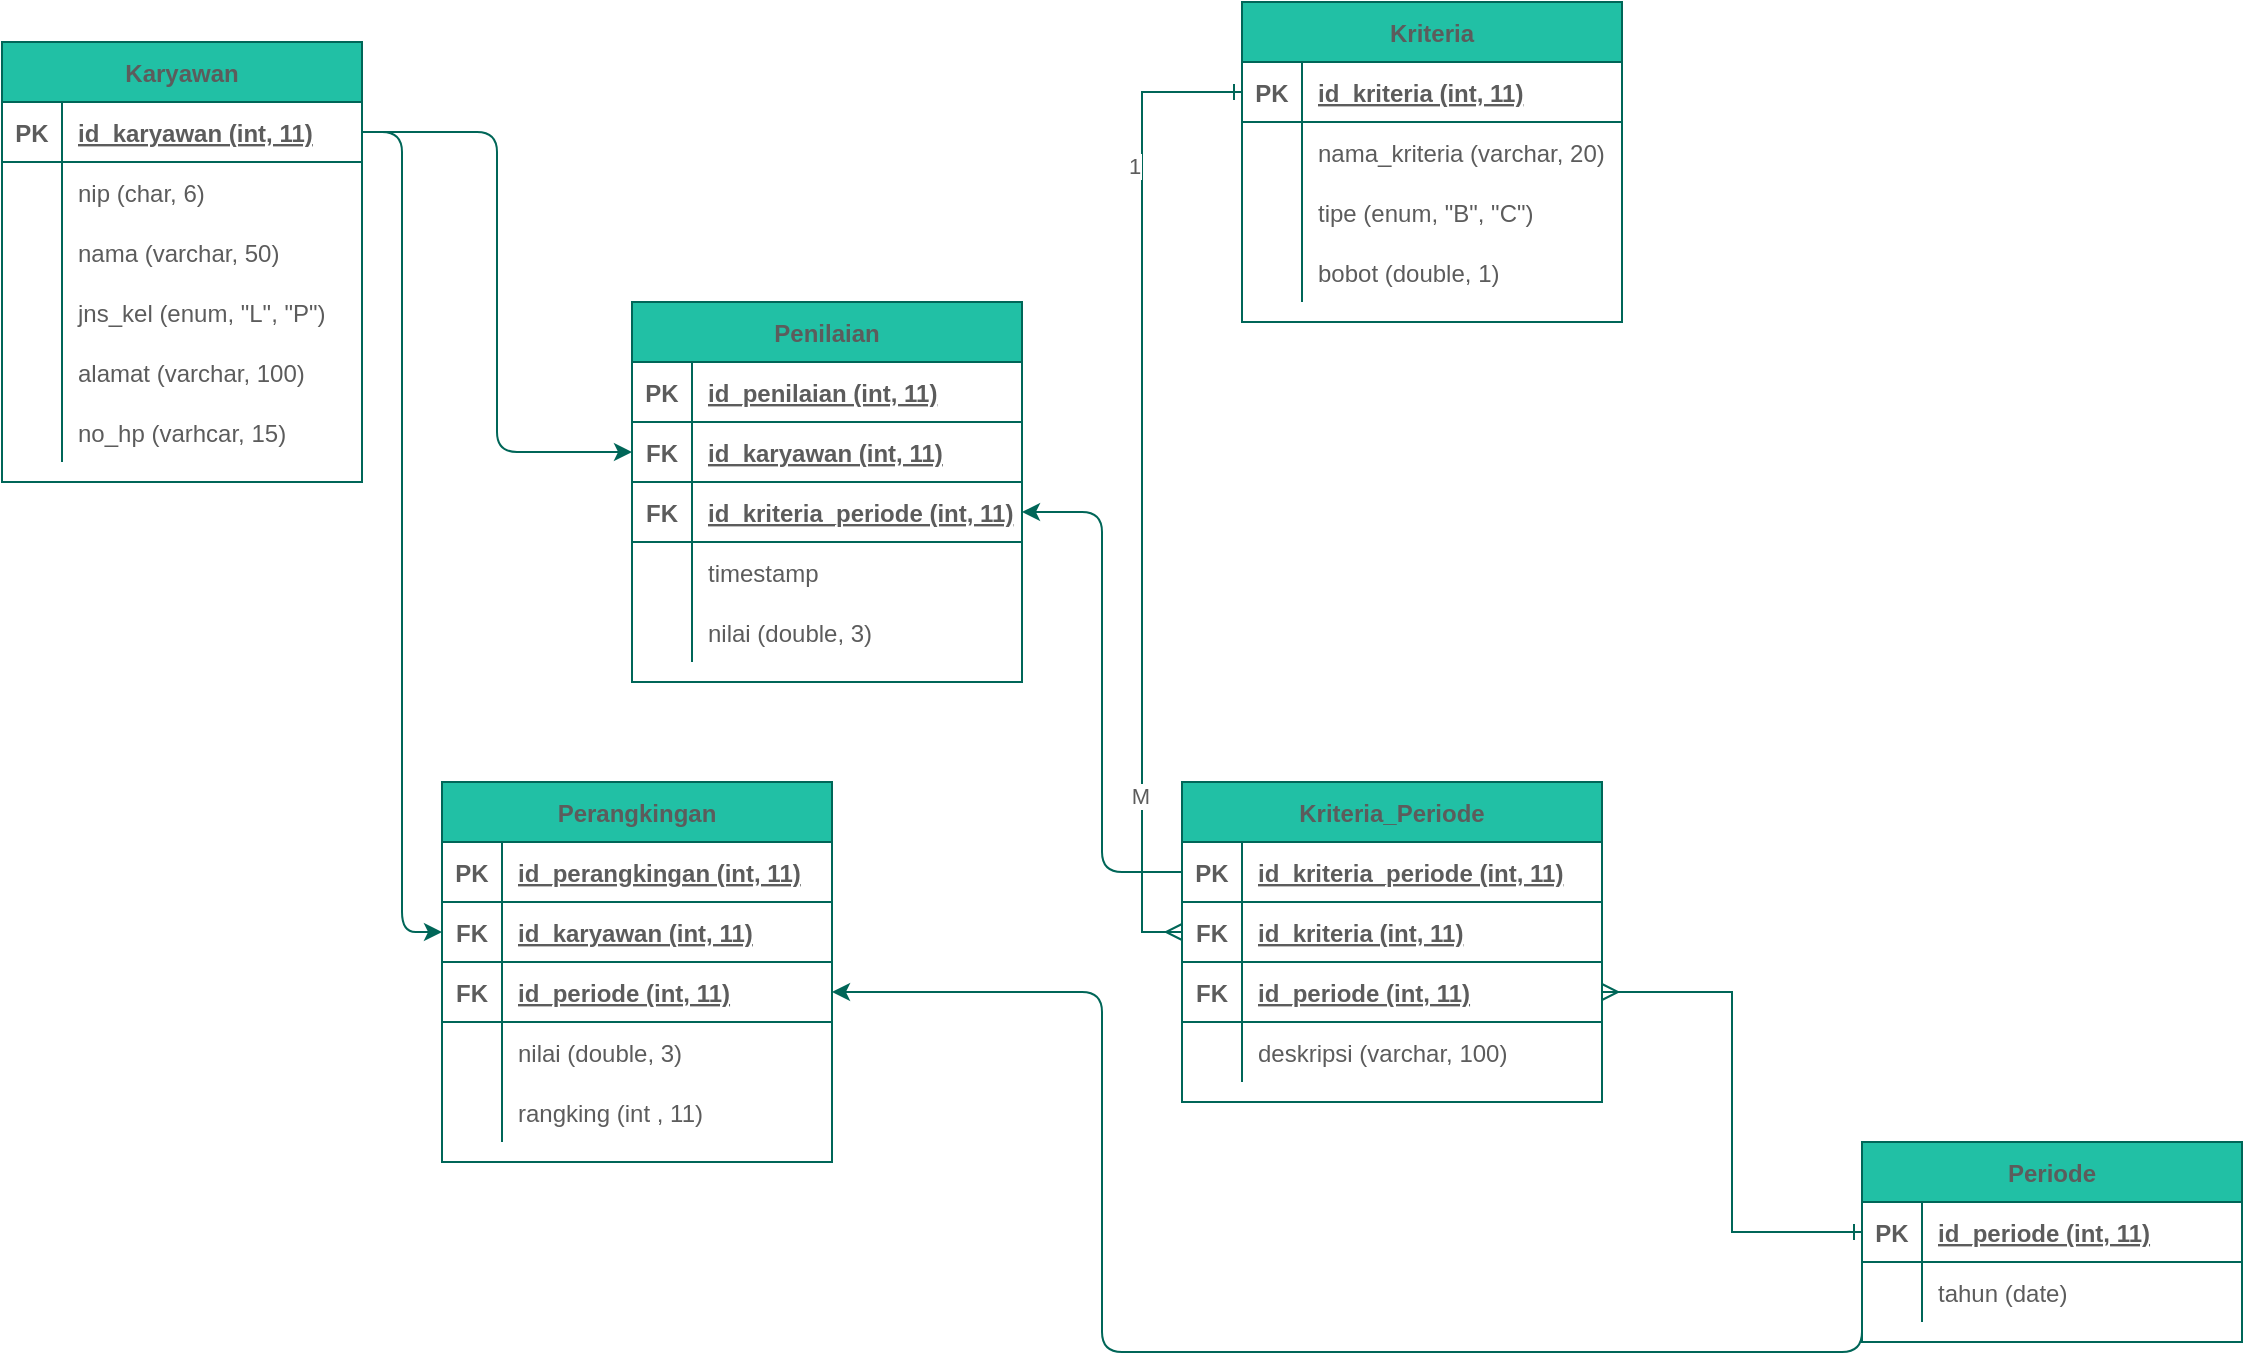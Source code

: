 <mxfile version="13.9.9" type="device"><diagram id="S_RAAdc6gQcw2whEfUl5" name="Page-1"><mxGraphModel dx="2055" dy="687" grid="1" gridSize="10" guides="1" tooltips="1" connect="1" arrows="1" fold="1" page="1" pageScale="1" pageWidth="850" pageHeight="1100" math="0" shadow="0"><root><mxCell id="0"/><mxCell id="1" parent="0"/><mxCell id="7CoDzIRsvHPiJhdhp0UB-1" value="Karyawan" style="shape=table;startSize=30;container=1;collapsible=1;childLayout=tableLayout;fixedRows=1;rowLines=0;fontStyle=1;align=center;resizeLast=1;fillColor=#21C0A5;strokeColor=#006658;fontColor=#5C5C5C;" vertex="1" parent="1"><mxGeometry x="-70" y="130" width="180" height="220" as="geometry"/></mxCell><mxCell id="7CoDzIRsvHPiJhdhp0UB-2" value="" style="shape=partialRectangle;collapsible=0;dropTarget=0;pointerEvents=0;fillColor=none;top=0;left=0;bottom=1;right=0;points=[[0,0.5],[1,0.5]];portConstraint=eastwest;strokeColor=#006658;fontColor=#5C5C5C;" vertex="1" parent="7CoDzIRsvHPiJhdhp0UB-1"><mxGeometry y="30" width="180" height="30" as="geometry"/></mxCell><mxCell id="7CoDzIRsvHPiJhdhp0UB-3" value="PK" style="shape=partialRectangle;connectable=0;fillColor=none;top=0;left=0;bottom=0;right=0;fontStyle=1;overflow=hidden;strokeColor=#006658;fontColor=#5C5C5C;" vertex="1" parent="7CoDzIRsvHPiJhdhp0UB-2"><mxGeometry width="30" height="30" as="geometry"/></mxCell><mxCell id="7CoDzIRsvHPiJhdhp0UB-4" value="id_karyawan (int, 11)" style="shape=partialRectangle;connectable=0;fillColor=none;top=0;left=0;bottom=0;right=0;align=left;spacingLeft=6;fontStyle=5;overflow=hidden;strokeColor=#006658;fontColor=#5C5C5C;" vertex="1" parent="7CoDzIRsvHPiJhdhp0UB-2"><mxGeometry x="30" width="150" height="30" as="geometry"/></mxCell><mxCell id="7CoDzIRsvHPiJhdhp0UB-5" value="" style="shape=partialRectangle;collapsible=0;dropTarget=0;pointerEvents=0;fillColor=none;top=0;left=0;bottom=0;right=0;points=[[0,0.5],[1,0.5]];portConstraint=eastwest;strokeColor=#006658;fontColor=#5C5C5C;" vertex="1" parent="7CoDzIRsvHPiJhdhp0UB-1"><mxGeometry y="60" width="180" height="30" as="geometry"/></mxCell><mxCell id="7CoDzIRsvHPiJhdhp0UB-6" value="" style="shape=partialRectangle;connectable=0;fillColor=none;top=0;left=0;bottom=0;right=0;editable=1;overflow=hidden;strokeColor=#006658;fontColor=#5C5C5C;" vertex="1" parent="7CoDzIRsvHPiJhdhp0UB-5"><mxGeometry width="30" height="30" as="geometry"/></mxCell><mxCell id="7CoDzIRsvHPiJhdhp0UB-7" value="nip (char, 6)" style="shape=partialRectangle;connectable=0;fillColor=none;top=0;left=0;bottom=0;right=0;align=left;spacingLeft=6;overflow=hidden;strokeColor=#006658;fontColor=#5C5C5C;" vertex="1" parent="7CoDzIRsvHPiJhdhp0UB-5"><mxGeometry x="30" width="150" height="30" as="geometry"/></mxCell><mxCell id="7CoDzIRsvHPiJhdhp0UB-8" value="" style="shape=partialRectangle;collapsible=0;dropTarget=0;pointerEvents=0;fillColor=none;top=0;left=0;bottom=0;right=0;points=[[0,0.5],[1,0.5]];portConstraint=eastwest;strokeColor=#006658;fontColor=#5C5C5C;" vertex="1" parent="7CoDzIRsvHPiJhdhp0UB-1"><mxGeometry y="90" width="180" height="30" as="geometry"/></mxCell><mxCell id="7CoDzIRsvHPiJhdhp0UB-9" value="" style="shape=partialRectangle;connectable=0;fillColor=none;top=0;left=0;bottom=0;right=0;editable=1;overflow=hidden;strokeColor=#006658;fontColor=#5C5C5C;" vertex="1" parent="7CoDzIRsvHPiJhdhp0UB-8"><mxGeometry width="30" height="30" as="geometry"/></mxCell><mxCell id="7CoDzIRsvHPiJhdhp0UB-10" value="nama (varchar, 50)" style="shape=partialRectangle;connectable=0;fillColor=none;top=0;left=0;bottom=0;right=0;align=left;spacingLeft=6;overflow=hidden;strokeColor=#006658;fontColor=#5C5C5C;" vertex="1" parent="7CoDzIRsvHPiJhdhp0UB-8"><mxGeometry x="30" width="150" height="30" as="geometry"/></mxCell><mxCell id="7CoDzIRsvHPiJhdhp0UB-11" value="" style="shape=partialRectangle;collapsible=0;dropTarget=0;pointerEvents=0;fillColor=none;top=0;left=0;bottom=0;right=0;points=[[0,0.5],[1,0.5]];portConstraint=eastwest;strokeColor=#006658;fontColor=#5C5C5C;" vertex="1" parent="7CoDzIRsvHPiJhdhp0UB-1"><mxGeometry y="120" width="180" height="30" as="geometry"/></mxCell><mxCell id="7CoDzIRsvHPiJhdhp0UB-12" value="" style="shape=partialRectangle;connectable=0;fillColor=none;top=0;left=0;bottom=0;right=0;editable=1;overflow=hidden;strokeColor=#006658;fontColor=#5C5C5C;" vertex="1" parent="7CoDzIRsvHPiJhdhp0UB-11"><mxGeometry width="30" height="30" as="geometry"/></mxCell><mxCell id="7CoDzIRsvHPiJhdhp0UB-13" value="jns_kel (enum, &quot;L&quot;, &quot;P&quot;)" style="shape=partialRectangle;connectable=0;fillColor=none;top=0;left=0;bottom=0;right=0;align=left;spacingLeft=6;overflow=hidden;strokeColor=#006658;fontColor=#5C5C5C;" vertex="1" parent="7CoDzIRsvHPiJhdhp0UB-11"><mxGeometry x="30" width="150" height="30" as="geometry"/></mxCell><mxCell id="7CoDzIRsvHPiJhdhp0UB-20" value="" style="shape=partialRectangle;collapsible=0;dropTarget=0;pointerEvents=0;fillColor=none;top=0;left=0;bottom=0;right=0;points=[[0,0.5],[1,0.5]];portConstraint=eastwest;strokeColor=#006658;fontColor=#5C5C5C;" vertex="1" parent="7CoDzIRsvHPiJhdhp0UB-1"><mxGeometry y="150" width="180" height="30" as="geometry"/></mxCell><mxCell id="7CoDzIRsvHPiJhdhp0UB-21" value="" style="shape=partialRectangle;connectable=0;fillColor=none;top=0;left=0;bottom=0;right=0;editable=1;overflow=hidden;strokeColor=#006658;fontColor=#5C5C5C;" vertex="1" parent="7CoDzIRsvHPiJhdhp0UB-20"><mxGeometry width="30" height="30" as="geometry"/></mxCell><mxCell id="7CoDzIRsvHPiJhdhp0UB-22" value="alamat (varchar, 100)" style="shape=partialRectangle;connectable=0;fillColor=none;top=0;left=0;bottom=0;right=0;align=left;spacingLeft=6;overflow=hidden;strokeColor=#006658;fontColor=#5C5C5C;" vertex="1" parent="7CoDzIRsvHPiJhdhp0UB-20"><mxGeometry x="30" width="150" height="30" as="geometry"/></mxCell><mxCell id="7CoDzIRsvHPiJhdhp0UB-14" value="" style="shape=partialRectangle;collapsible=0;dropTarget=0;pointerEvents=0;fillColor=none;top=0;left=0;bottom=0;right=0;points=[[0,0.5],[1,0.5]];portConstraint=eastwest;strokeColor=#006658;fontColor=#5C5C5C;" vertex="1" parent="7CoDzIRsvHPiJhdhp0UB-1"><mxGeometry y="180" width="180" height="30" as="geometry"/></mxCell><mxCell id="7CoDzIRsvHPiJhdhp0UB-15" value="" style="shape=partialRectangle;connectable=0;fillColor=none;top=0;left=0;bottom=0;right=0;editable=1;overflow=hidden;strokeColor=#006658;fontColor=#5C5C5C;" vertex="1" parent="7CoDzIRsvHPiJhdhp0UB-14"><mxGeometry width="30" height="30" as="geometry"/></mxCell><mxCell id="7CoDzIRsvHPiJhdhp0UB-16" value="no_hp (varhcar, 15)" style="shape=partialRectangle;connectable=0;fillColor=none;top=0;left=0;bottom=0;right=0;align=left;spacingLeft=6;overflow=hidden;strokeColor=#006658;fontColor=#5C5C5C;" vertex="1" parent="7CoDzIRsvHPiJhdhp0UB-14"><mxGeometry x="30" width="150" height="30" as="geometry"/></mxCell><mxCell id="7CoDzIRsvHPiJhdhp0UB-23" value="Kriteria" style="shape=table;startSize=30;container=1;collapsible=1;childLayout=tableLayout;fixedRows=1;rowLines=0;fontStyle=1;align=center;resizeLast=1;fillColor=#21C0A5;strokeColor=#006658;fontColor=#5C5C5C;" vertex="1" parent="1"><mxGeometry x="550" y="110" width="190" height="160" as="geometry"/></mxCell><mxCell id="7CoDzIRsvHPiJhdhp0UB-24" value="" style="shape=partialRectangle;collapsible=0;dropTarget=0;pointerEvents=0;fillColor=none;top=0;left=0;bottom=1;right=0;points=[[0,0.5],[1,0.5]];portConstraint=eastwest;strokeColor=#006658;fontColor=#5C5C5C;" vertex="1" parent="7CoDzIRsvHPiJhdhp0UB-23"><mxGeometry y="30" width="190" height="30" as="geometry"/></mxCell><mxCell id="7CoDzIRsvHPiJhdhp0UB-25" value="PK" style="shape=partialRectangle;connectable=0;fillColor=none;top=0;left=0;bottom=0;right=0;fontStyle=1;overflow=hidden;strokeColor=#006658;fontColor=#5C5C5C;" vertex="1" parent="7CoDzIRsvHPiJhdhp0UB-24"><mxGeometry width="30" height="30" as="geometry"/></mxCell><mxCell id="7CoDzIRsvHPiJhdhp0UB-26" value="id_kriteria (int, 11)" style="shape=partialRectangle;connectable=0;fillColor=none;top=0;left=0;bottom=0;right=0;align=left;spacingLeft=6;fontStyle=5;overflow=hidden;strokeColor=#006658;fontColor=#5C5C5C;" vertex="1" parent="7CoDzIRsvHPiJhdhp0UB-24"><mxGeometry x="30" width="160" height="30" as="geometry"/></mxCell><mxCell id="7CoDzIRsvHPiJhdhp0UB-27" value="" style="shape=partialRectangle;collapsible=0;dropTarget=0;pointerEvents=0;fillColor=none;top=0;left=0;bottom=0;right=0;points=[[0,0.5],[1,0.5]];portConstraint=eastwest;strokeColor=#006658;fontColor=#5C5C5C;" vertex="1" parent="7CoDzIRsvHPiJhdhp0UB-23"><mxGeometry y="60" width="190" height="30" as="geometry"/></mxCell><mxCell id="7CoDzIRsvHPiJhdhp0UB-28" value="" style="shape=partialRectangle;connectable=0;fillColor=none;top=0;left=0;bottom=0;right=0;editable=1;overflow=hidden;strokeColor=#006658;fontColor=#5C5C5C;" vertex="1" parent="7CoDzIRsvHPiJhdhp0UB-27"><mxGeometry width="30" height="30" as="geometry"/></mxCell><mxCell id="7CoDzIRsvHPiJhdhp0UB-29" value="nama_kriteria (varchar, 20)" style="shape=partialRectangle;connectable=0;fillColor=none;top=0;left=0;bottom=0;right=0;align=left;spacingLeft=6;overflow=hidden;strokeColor=#006658;fontColor=#5C5C5C;" vertex="1" parent="7CoDzIRsvHPiJhdhp0UB-27"><mxGeometry x="30" width="160" height="30" as="geometry"/></mxCell><mxCell id="7CoDzIRsvHPiJhdhp0UB-134" value="" style="shape=partialRectangle;collapsible=0;dropTarget=0;pointerEvents=0;fillColor=none;top=0;left=0;bottom=0;right=0;points=[[0,0.5],[1,0.5]];portConstraint=eastwest;strokeColor=#006658;fontColor=#5C5C5C;" vertex="1" parent="7CoDzIRsvHPiJhdhp0UB-23"><mxGeometry y="90" width="190" height="30" as="geometry"/></mxCell><mxCell id="7CoDzIRsvHPiJhdhp0UB-135" value="" style="shape=partialRectangle;connectable=0;fillColor=none;top=0;left=0;bottom=0;right=0;editable=1;overflow=hidden;strokeColor=#006658;fontColor=#5C5C5C;" vertex="1" parent="7CoDzIRsvHPiJhdhp0UB-134"><mxGeometry width="30" height="30" as="geometry"/></mxCell><mxCell id="7CoDzIRsvHPiJhdhp0UB-136" value="tipe (enum, &quot;B&quot;, &quot;C&quot;)" style="shape=partialRectangle;connectable=0;fillColor=none;top=0;left=0;bottom=0;right=0;align=left;spacingLeft=6;overflow=hidden;strokeColor=#006658;fontColor=#5C5C5C;" vertex="1" parent="7CoDzIRsvHPiJhdhp0UB-134"><mxGeometry x="30" width="160" height="30" as="geometry"/></mxCell><mxCell id="7CoDzIRsvHPiJhdhp0UB-30" value="" style="shape=partialRectangle;collapsible=0;dropTarget=0;pointerEvents=0;fillColor=none;top=0;left=0;bottom=0;right=0;points=[[0,0.5],[1,0.5]];portConstraint=eastwest;strokeColor=#006658;fontColor=#5C5C5C;" vertex="1" parent="7CoDzIRsvHPiJhdhp0UB-23"><mxGeometry y="120" width="190" height="30" as="geometry"/></mxCell><mxCell id="7CoDzIRsvHPiJhdhp0UB-31" value="" style="shape=partialRectangle;connectable=0;fillColor=none;top=0;left=0;bottom=0;right=0;editable=1;overflow=hidden;strokeColor=#006658;fontColor=#5C5C5C;" vertex="1" parent="7CoDzIRsvHPiJhdhp0UB-30"><mxGeometry width="30" height="30" as="geometry"/></mxCell><mxCell id="7CoDzIRsvHPiJhdhp0UB-32" value="bobot (double, 1)" style="shape=partialRectangle;connectable=0;fillColor=none;top=0;left=0;bottom=0;right=0;align=left;spacingLeft=6;overflow=hidden;strokeColor=#006658;fontColor=#5C5C5C;" vertex="1" parent="7CoDzIRsvHPiJhdhp0UB-30"><mxGeometry x="30" width="160" height="30" as="geometry"/></mxCell><mxCell id="7CoDzIRsvHPiJhdhp0UB-36" value="Periode" style="shape=table;startSize=30;container=1;collapsible=1;childLayout=tableLayout;fixedRows=1;rowLines=0;fontStyle=1;align=center;resizeLast=1;fillColor=#21C0A5;strokeColor=#006658;fontColor=#5C5C5C;" vertex="1" parent="1"><mxGeometry x="860" y="680" width="190" height="100" as="geometry"/></mxCell><mxCell id="7CoDzIRsvHPiJhdhp0UB-37" value="" style="shape=partialRectangle;collapsible=0;dropTarget=0;pointerEvents=0;fillColor=none;top=0;left=0;bottom=1;right=0;points=[[0,0.5],[1,0.5]];portConstraint=eastwest;strokeColor=#006658;fontColor=#5C5C5C;" vertex="1" parent="7CoDzIRsvHPiJhdhp0UB-36"><mxGeometry y="30" width="190" height="30" as="geometry"/></mxCell><mxCell id="7CoDzIRsvHPiJhdhp0UB-38" value="PK" style="shape=partialRectangle;connectable=0;fillColor=none;top=0;left=0;bottom=0;right=0;fontStyle=1;overflow=hidden;strokeColor=#006658;fontColor=#5C5C5C;" vertex="1" parent="7CoDzIRsvHPiJhdhp0UB-37"><mxGeometry width="30" height="30" as="geometry"/></mxCell><mxCell id="7CoDzIRsvHPiJhdhp0UB-39" value="id_periode (int, 11)" style="shape=partialRectangle;connectable=0;fillColor=none;top=0;left=0;bottom=0;right=0;align=left;spacingLeft=6;fontStyle=5;overflow=hidden;strokeColor=#006658;fontColor=#5C5C5C;" vertex="1" parent="7CoDzIRsvHPiJhdhp0UB-37"><mxGeometry x="30" width="160" height="30" as="geometry"/></mxCell><mxCell id="7CoDzIRsvHPiJhdhp0UB-40" value="" style="shape=partialRectangle;collapsible=0;dropTarget=0;pointerEvents=0;fillColor=none;top=0;left=0;bottom=0;right=0;points=[[0,0.5],[1,0.5]];portConstraint=eastwest;strokeColor=#006658;fontColor=#5C5C5C;" vertex="1" parent="7CoDzIRsvHPiJhdhp0UB-36"><mxGeometry y="60" width="190" height="30" as="geometry"/></mxCell><mxCell id="7CoDzIRsvHPiJhdhp0UB-41" value="" style="shape=partialRectangle;connectable=0;fillColor=none;top=0;left=0;bottom=0;right=0;editable=1;overflow=hidden;strokeColor=#006658;fontColor=#5C5C5C;" vertex="1" parent="7CoDzIRsvHPiJhdhp0UB-40"><mxGeometry width="30" height="30" as="geometry"/></mxCell><mxCell id="7CoDzIRsvHPiJhdhp0UB-42" value="tahun (date)" style="shape=partialRectangle;connectable=0;fillColor=none;top=0;left=0;bottom=0;right=0;align=left;spacingLeft=6;overflow=hidden;strokeColor=#006658;fontColor=#5C5C5C;" vertex="1" parent="7CoDzIRsvHPiJhdhp0UB-40"><mxGeometry x="30" width="160" height="30" as="geometry"/></mxCell><mxCell id="7CoDzIRsvHPiJhdhp0UB-46" value="Kriteria_Periode" style="shape=table;startSize=30;container=1;collapsible=1;childLayout=tableLayout;fixedRows=1;rowLines=0;fontStyle=1;align=center;resizeLast=1;fillColor=#21C0A5;strokeColor=#006658;fontColor=#5C5C5C;" vertex="1" parent="1"><mxGeometry x="520" y="500" width="210" height="160" as="geometry"/></mxCell><mxCell id="7CoDzIRsvHPiJhdhp0UB-47" value="" style="shape=partialRectangle;collapsible=0;dropTarget=0;pointerEvents=0;fillColor=none;top=0;left=0;bottom=1;right=0;points=[[0,0.5],[1,0.5]];portConstraint=eastwest;strokeColor=#006658;fontColor=#5C5C5C;" vertex="1" parent="7CoDzIRsvHPiJhdhp0UB-46"><mxGeometry y="30" width="210" height="30" as="geometry"/></mxCell><mxCell id="7CoDzIRsvHPiJhdhp0UB-48" value="PK" style="shape=partialRectangle;connectable=0;fillColor=none;top=0;left=0;bottom=0;right=0;fontStyle=1;overflow=hidden;strokeColor=#006658;fontColor=#5C5C5C;" vertex="1" parent="7CoDzIRsvHPiJhdhp0UB-47"><mxGeometry width="30" height="30" as="geometry"/></mxCell><mxCell id="7CoDzIRsvHPiJhdhp0UB-49" value="id_kriteria_periode (int, 11)" style="shape=partialRectangle;connectable=0;fillColor=none;top=0;left=0;bottom=0;right=0;align=left;spacingLeft=6;fontStyle=5;overflow=hidden;strokeColor=#006658;fontColor=#5C5C5C;" vertex="1" parent="7CoDzIRsvHPiJhdhp0UB-47"><mxGeometry x="30" width="180" height="30" as="geometry"/></mxCell><mxCell id="7CoDzIRsvHPiJhdhp0UB-53" value="" style="shape=partialRectangle;collapsible=0;dropTarget=0;pointerEvents=0;fillColor=none;top=0;left=0;bottom=1;right=0;points=[[0,0.5],[1,0.5]];portConstraint=eastwest;strokeColor=#006658;fontColor=#5C5C5C;" vertex="1" parent="7CoDzIRsvHPiJhdhp0UB-46"><mxGeometry y="60" width="210" height="30" as="geometry"/></mxCell><mxCell id="7CoDzIRsvHPiJhdhp0UB-54" value="FK" style="shape=partialRectangle;connectable=0;fillColor=none;top=0;left=0;bottom=0;right=0;fontStyle=1;overflow=hidden;strokeColor=#006658;fontColor=#5C5C5C;" vertex="1" parent="7CoDzIRsvHPiJhdhp0UB-53"><mxGeometry width="30" height="30" as="geometry"/></mxCell><mxCell id="7CoDzIRsvHPiJhdhp0UB-55" value="id_kriteria (int, 11)" style="shape=partialRectangle;connectable=0;fillColor=none;top=0;left=0;bottom=0;right=0;align=left;spacingLeft=6;fontStyle=5;overflow=hidden;strokeColor=#006658;fontColor=#5C5C5C;" vertex="1" parent="7CoDzIRsvHPiJhdhp0UB-53"><mxGeometry x="30" width="180" height="30" as="geometry"/></mxCell><mxCell id="7CoDzIRsvHPiJhdhp0UB-56" value="" style="shape=partialRectangle;collapsible=0;dropTarget=0;pointerEvents=0;fillColor=none;top=0;left=0;bottom=1;right=0;points=[[0,0.5],[1,0.5]];portConstraint=eastwest;strokeColor=#006658;fontColor=#5C5C5C;" vertex="1" parent="7CoDzIRsvHPiJhdhp0UB-46"><mxGeometry y="90" width="210" height="30" as="geometry"/></mxCell><mxCell id="7CoDzIRsvHPiJhdhp0UB-57" value="FK" style="shape=partialRectangle;connectable=0;fillColor=none;top=0;left=0;bottom=0;right=0;fontStyle=1;overflow=hidden;strokeColor=#006658;fontColor=#5C5C5C;" vertex="1" parent="7CoDzIRsvHPiJhdhp0UB-56"><mxGeometry width="30" height="30" as="geometry"/></mxCell><mxCell id="7CoDzIRsvHPiJhdhp0UB-58" value="id_periode (int, 11)" style="shape=partialRectangle;connectable=0;fillColor=none;top=0;left=0;bottom=0;right=0;align=left;spacingLeft=6;fontStyle=5;overflow=hidden;strokeColor=#006658;fontColor=#5C5C5C;" vertex="1" parent="7CoDzIRsvHPiJhdhp0UB-56"><mxGeometry x="30" width="180" height="30" as="geometry"/></mxCell><mxCell id="7CoDzIRsvHPiJhdhp0UB-50" value="" style="shape=partialRectangle;collapsible=0;dropTarget=0;pointerEvents=0;fillColor=none;top=0;left=0;bottom=0;right=0;points=[[0,0.5],[1,0.5]];portConstraint=eastwest;strokeColor=#006658;fontColor=#5C5C5C;" vertex="1" parent="7CoDzIRsvHPiJhdhp0UB-46"><mxGeometry y="120" width="210" height="30" as="geometry"/></mxCell><mxCell id="7CoDzIRsvHPiJhdhp0UB-51" value="" style="shape=partialRectangle;connectable=0;fillColor=none;top=0;left=0;bottom=0;right=0;editable=1;overflow=hidden;strokeColor=#006658;fontColor=#5C5C5C;" vertex="1" parent="7CoDzIRsvHPiJhdhp0UB-50"><mxGeometry width="30" height="30" as="geometry"/></mxCell><mxCell id="7CoDzIRsvHPiJhdhp0UB-52" value="deskripsi (varchar, 100)" style="shape=partialRectangle;connectable=0;fillColor=none;top=0;left=0;bottom=0;right=0;align=left;spacingLeft=6;overflow=hidden;strokeColor=#006658;fontColor=#5C5C5C;" vertex="1" parent="7CoDzIRsvHPiJhdhp0UB-50"><mxGeometry x="30" width="180" height="30" as="geometry"/></mxCell><mxCell id="7CoDzIRsvHPiJhdhp0UB-61" style="edgeStyle=orthogonalEdgeStyle;rounded=0;orthogonalLoop=1;jettySize=auto;html=1;exitX=0;exitY=0.5;exitDx=0;exitDy=0;endArrow=ERone;endFill=0;startArrow=ERmany;startFill=0;strokeColor=#006658;fontColor=#5C5C5C;" edge="1" parent="1" source="7CoDzIRsvHPiJhdhp0UB-53" target="7CoDzIRsvHPiJhdhp0UB-24"><mxGeometry relative="1" as="geometry"/></mxCell><mxCell id="7CoDzIRsvHPiJhdhp0UB-80" value="1" style="edgeLabel;html=1;align=center;verticalAlign=middle;resizable=0;points=[];fontColor=#5C5C5C;" vertex="1" connectable="0" parent="7CoDzIRsvHPiJhdhp0UB-61"><mxGeometry x="0.645" y="4" relative="1" as="geometry"><mxPoint as="offset"/></mxGeometry></mxCell><mxCell id="7CoDzIRsvHPiJhdhp0UB-81" value="M" style="edgeLabel;html=1;align=center;verticalAlign=middle;resizable=0;points=[];fontColor=#5C5C5C;" vertex="1" connectable="0" parent="7CoDzIRsvHPiJhdhp0UB-61"><mxGeometry x="-0.638" y="1" relative="1" as="geometry"><mxPoint as="offset"/></mxGeometry></mxCell><mxCell id="7CoDzIRsvHPiJhdhp0UB-62" style="edgeStyle=orthogonalEdgeStyle;rounded=0;orthogonalLoop=1;jettySize=auto;html=1;exitX=0;exitY=0.5;exitDx=0;exitDy=0;entryX=1;entryY=0.5;entryDx=0;entryDy=0;startArrow=ERone;startFill=0;endArrow=ERmany;endFill=0;strokeColor=#006658;fontColor=#5C5C5C;" edge="1" parent="1" source="7CoDzIRsvHPiJhdhp0UB-37" target="7CoDzIRsvHPiJhdhp0UB-56"><mxGeometry relative="1" as="geometry"/></mxCell><mxCell id="7CoDzIRsvHPiJhdhp0UB-84" value="Penilaian" style="shape=table;startSize=30;container=1;collapsible=1;childLayout=tableLayout;fixedRows=1;rowLines=0;fontStyle=1;align=center;resizeLast=1;fillColor=#21C0A5;strokeColor=#006658;fontColor=#5C5C5C;" vertex="1" parent="1"><mxGeometry x="245" y="260" width="195" height="190" as="geometry"/></mxCell><mxCell id="7CoDzIRsvHPiJhdhp0UB-85" value="" style="shape=partialRectangle;collapsible=0;dropTarget=0;pointerEvents=0;fillColor=none;top=0;left=0;bottom=1;right=0;points=[[0,0.5],[1,0.5]];portConstraint=eastwest;strokeColor=#006658;fontColor=#5C5C5C;" vertex="1" parent="7CoDzIRsvHPiJhdhp0UB-84"><mxGeometry y="30" width="195" height="30" as="geometry"/></mxCell><mxCell id="7CoDzIRsvHPiJhdhp0UB-86" value="PK" style="shape=partialRectangle;connectable=0;fillColor=none;top=0;left=0;bottom=0;right=0;fontStyle=1;overflow=hidden;strokeColor=#006658;fontColor=#5C5C5C;" vertex="1" parent="7CoDzIRsvHPiJhdhp0UB-85"><mxGeometry width="30" height="30" as="geometry"/></mxCell><mxCell id="7CoDzIRsvHPiJhdhp0UB-87" value="id_penilaian (int, 11)" style="shape=partialRectangle;connectable=0;fillColor=none;top=0;left=0;bottom=0;right=0;align=left;spacingLeft=6;fontStyle=5;overflow=hidden;strokeColor=#006658;fontColor=#5C5C5C;" vertex="1" parent="7CoDzIRsvHPiJhdhp0UB-85"><mxGeometry x="30" width="165" height="30" as="geometry"/></mxCell><mxCell id="7CoDzIRsvHPiJhdhp0UB-129" value="" style="shape=partialRectangle;collapsible=0;dropTarget=0;pointerEvents=0;fillColor=none;top=0;left=0;bottom=1;right=0;points=[[0,0.5],[1,0.5]];portConstraint=eastwest;strokeColor=#006658;fontColor=#5C5C5C;" vertex="1" parent="7CoDzIRsvHPiJhdhp0UB-84"><mxGeometry y="60" width="195" height="30" as="geometry"/></mxCell><mxCell id="7CoDzIRsvHPiJhdhp0UB-130" value="FK" style="shape=partialRectangle;connectable=0;fillColor=none;top=0;left=0;bottom=0;right=0;fontStyle=1;overflow=hidden;strokeColor=#006658;fontColor=#5C5C5C;" vertex="1" parent="7CoDzIRsvHPiJhdhp0UB-129"><mxGeometry width="30" height="30" as="geometry"/></mxCell><mxCell id="7CoDzIRsvHPiJhdhp0UB-131" value="id_karyawan (int, 11)" style="shape=partialRectangle;connectable=0;fillColor=none;top=0;left=0;bottom=0;right=0;align=left;spacingLeft=6;fontStyle=5;overflow=hidden;strokeColor=#006658;fontColor=#5C5C5C;" vertex="1" parent="7CoDzIRsvHPiJhdhp0UB-129"><mxGeometry x="30" width="165" height="30" as="geometry"/></mxCell><mxCell id="7CoDzIRsvHPiJhdhp0UB-123" value="" style="shape=partialRectangle;collapsible=0;dropTarget=0;pointerEvents=0;fillColor=none;top=0;left=0;bottom=1;right=0;points=[[0,0.5],[1,0.5]];portConstraint=eastwest;strokeColor=#006658;fontColor=#5C5C5C;" vertex="1" parent="7CoDzIRsvHPiJhdhp0UB-84"><mxGeometry y="90" width="195" height="30" as="geometry"/></mxCell><mxCell id="7CoDzIRsvHPiJhdhp0UB-124" value="FK" style="shape=partialRectangle;connectable=0;fillColor=none;top=0;left=0;bottom=0;right=0;fontStyle=1;overflow=hidden;strokeColor=#006658;fontColor=#5C5C5C;" vertex="1" parent="7CoDzIRsvHPiJhdhp0UB-123"><mxGeometry width="30" height="30" as="geometry"/></mxCell><mxCell id="7CoDzIRsvHPiJhdhp0UB-125" value="id_kriteria_periode (int, 11)" style="shape=partialRectangle;connectable=0;fillColor=none;top=0;left=0;bottom=0;right=0;align=left;spacingLeft=6;fontStyle=5;overflow=hidden;strokeColor=#006658;fontColor=#5C5C5C;" vertex="1" parent="7CoDzIRsvHPiJhdhp0UB-123"><mxGeometry x="30" width="165" height="30" as="geometry"/></mxCell><mxCell id="7CoDzIRsvHPiJhdhp0UB-88" value="" style="shape=partialRectangle;collapsible=0;dropTarget=0;pointerEvents=0;fillColor=none;top=0;left=0;bottom=0;right=0;points=[[0,0.5],[1,0.5]];portConstraint=eastwest;strokeColor=#006658;fontColor=#5C5C5C;" vertex="1" parent="7CoDzIRsvHPiJhdhp0UB-84"><mxGeometry y="120" width="195" height="30" as="geometry"/></mxCell><mxCell id="7CoDzIRsvHPiJhdhp0UB-89" value="" style="shape=partialRectangle;connectable=0;fillColor=none;top=0;left=0;bottom=0;right=0;editable=1;overflow=hidden;strokeColor=#006658;fontColor=#5C5C5C;" vertex="1" parent="7CoDzIRsvHPiJhdhp0UB-88"><mxGeometry width="30" height="30" as="geometry"/></mxCell><mxCell id="7CoDzIRsvHPiJhdhp0UB-90" value="timestamp" style="shape=partialRectangle;connectable=0;fillColor=none;top=0;left=0;bottom=0;right=0;align=left;spacingLeft=6;overflow=hidden;strokeColor=#006658;fontColor=#5C5C5C;" vertex="1" parent="7CoDzIRsvHPiJhdhp0UB-88"><mxGeometry x="30" width="165" height="30" as="geometry"/></mxCell><mxCell id="7CoDzIRsvHPiJhdhp0UB-91" value="" style="shape=partialRectangle;collapsible=0;dropTarget=0;pointerEvents=0;fillColor=none;top=0;left=0;bottom=0;right=0;points=[[0,0.5],[1,0.5]];portConstraint=eastwest;strokeColor=#006658;fontColor=#5C5C5C;" vertex="1" parent="7CoDzIRsvHPiJhdhp0UB-84"><mxGeometry y="150" width="195" height="30" as="geometry"/></mxCell><mxCell id="7CoDzIRsvHPiJhdhp0UB-92" value="" style="shape=partialRectangle;connectable=0;fillColor=none;top=0;left=0;bottom=0;right=0;editable=1;overflow=hidden;strokeColor=#006658;fontColor=#5C5C5C;" vertex="1" parent="7CoDzIRsvHPiJhdhp0UB-91"><mxGeometry width="30" height="30" as="geometry"/></mxCell><mxCell id="7CoDzIRsvHPiJhdhp0UB-93" value="nilai (double, 3)" style="shape=partialRectangle;connectable=0;fillColor=none;top=0;left=0;bottom=0;right=0;align=left;spacingLeft=6;overflow=hidden;strokeColor=#006658;fontColor=#5C5C5C;" vertex="1" parent="7CoDzIRsvHPiJhdhp0UB-91"><mxGeometry x="30" width="165" height="30" as="geometry"/></mxCell><mxCell id="7CoDzIRsvHPiJhdhp0UB-132" style="edgeStyle=orthogonalEdgeStyle;curved=0;rounded=1;sketch=0;orthogonalLoop=1;jettySize=auto;html=1;entryX=0;entryY=0.5;entryDx=0;entryDy=0;strokeColor=#006658;fillColor=#21C0A5;fontColor=#5C5C5C;" edge="1" parent="1" source="7CoDzIRsvHPiJhdhp0UB-2" target="7CoDzIRsvHPiJhdhp0UB-129"><mxGeometry relative="1" as="geometry"/></mxCell><mxCell id="7CoDzIRsvHPiJhdhp0UB-133" style="edgeStyle=orthogonalEdgeStyle;curved=0;rounded=1;sketch=0;orthogonalLoop=1;jettySize=auto;html=1;exitX=0;exitY=0.5;exitDx=0;exitDy=0;entryX=1;entryY=0.5;entryDx=0;entryDy=0;strokeColor=#006658;fillColor=#21C0A5;fontColor=#5C5C5C;" edge="1" parent="1" source="7CoDzIRsvHPiJhdhp0UB-47" target="7CoDzIRsvHPiJhdhp0UB-123"><mxGeometry relative="1" as="geometry"/></mxCell><mxCell id="7CoDzIRsvHPiJhdhp0UB-137" value="Perangkingan" style="shape=table;startSize=30;container=1;collapsible=1;childLayout=tableLayout;fixedRows=1;rowLines=0;fontStyle=1;align=center;resizeLast=1;fillColor=#21C0A5;strokeColor=#006658;fontColor=#5C5C5C;" vertex="1" parent="1"><mxGeometry x="150" y="500" width="195" height="190" as="geometry"/></mxCell><mxCell id="7CoDzIRsvHPiJhdhp0UB-138" value="" style="shape=partialRectangle;collapsible=0;dropTarget=0;pointerEvents=0;fillColor=none;top=0;left=0;bottom=1;right=0;points=[[0,0.5],[1,0.5]];portConstraint=eastwest;strokeColor=#006658;fontColor=#5C5C5C;" vertex="1" parent="7CoDzIRsvHPiJhdhp0UB-137"><mxGeometry y="30" width="195" height="30" as="geometry"/></mxCell><mxCell id="7CoDzIRsvHPiJhdhp0UB-139" value="PK" style="shape=partialRectangle;connectable=0;fillColor=none;top=0;left=0;bottom=0;right=0;fontStyle=1;overflow=hidden;strokeColor=#006658;fontColor=#5C5C5C;" vertex="1" parent="7CoDzIRsvHPiJhdhp0UB-138"><mxGeometry width="30" height="30" as="geometry"/></mxCell><mxCell id="7CoDzIRsvHPiJhdhp0UB-140" value="id_perangkingan (int, 11)" style="shape=partialRectangle;connectable=0;fillColor=none;top=0;left=0;bottom=0;right=0;align=left;spacingLeft=6;fontStyle=5;overflow=hidden;strokeColor=#006658;fontColor=#5C5C5C;" vertex="1" parent="7CoDzIRsvHPiJhdhp0UB-138"><mxGeometry x="30" width="165" height="30" as="geometry"/></mxCell><mxCell id="7CoDzIRsvHPiJhdhp0UB-141" value="" style="shape=partialRectangle;collapsible=0;dropTarget=0;pointerEvents=0;fillColor=none;top=0;left=0;bottom=1;right=0;points=[[0,0.5],[1,0.5]];portConstraint=eastwest;strokeColor=#006658;fontColor=#5C5C5C;" vertex="1" parent="7CoDzIRsvHPiJhdhp0UB-137"><mxGeometry y="60" width="195" height="30" as="geometry"/></mxCell><mxCell id="7CoDzIRsvHPiJhdhp0UB-142" value="FK" style="shape=partialRectangle;connectable=0;fillColor=none;top=0;left=0;bottom=0;right=0;fontStyle=1;overflow=hidden;strokeColor=#006658;fontColor=#5C5C5C;" vertex="1" parent="7CoDzIRsvHPiJhdhp0UB-141"><mxGeometry width="30" height="30" as="geometry"/></mxCell><mxCell id="7CoDzIRsvHPiJhdhp0UB-143" value="id_karyawan (int, 11)" style="shape=partialRectangle;connectable=0;fillColor=none;top=0;left=0;bottom=0;right=0;align=left;spacingLeft=6;fontStyle=5;overflow=hidden;strokeColor=#006658;fontColor=#5C5C5C;" vertex="1" parent="7CoDzIRsvHPiJhdhp0UB-141"><mxGeometry x="30" width="165" height="30" as="geometry"/></mxCell><mxCell id="7CoDzIRsvHPiJhdhp0UB-144" value="" style="shape=partialRectangle;collapsible=0;dropTarget=0;pointerEvents=0;fillColor=none;top=0;left=0;bottom=1;right=0;points=[[0,0.5],[1,0.5]];portConstraint=eastwest;strokeColor=#006658;fontColor=#5C5C5C;" vertex="1" parent="7CoDzIRsvHPiJhdhp0UB-137"><mxGeometry y="90" width="195" height="30" as="geometry"/></mxCell><mxCell id="7CoDzIRsvHPiJhdhp0UB-145" value="FK" style="shape=partialRectangle;connectable=0;fillColor=none;top=0;left=0;bottom=0;right=0;fontStyle=1;overflow=hidden;strokeColor=#006658;fontColor=#5C5C5C;" vertex="1" parent="7CoDzIRsvHPiJhdhp0UB-144"><mxGeometry width="30" height="30" as="geometry"/></mxCell><mxCell id="7CoDzIRsvHPiJhdhp0UB-146" value="id_periode (int, 11)" style="shape=partialRectangle;connectable=0;fillColor=none;top=0;left=0;bottom=0;right=0;align=left;spacingLeft=6;fontStyle=5;overflow=hidden;strokeColor=#006658;fontColor=#5C5C5C;" vertex="1" parent="7CoDzIRsvHPiJhdhp0UB-144"><mxGeometry x="30" width="165" height="30" as="geometry"/></mxCell><mxCell id="7CoDzIRsvHPiJhdhp0UB-150" value="" style="shape=partialRectangle;collapsible=0;dropTarget=0;pointerEvents=0;fillColor=none;top=0;left=0;bottom=0;right=0;points=[[0,0.5],[1,0.5]];portConstraint=eastwest;strokeColor=#006658;fontColor=#5C5C5C;" vertex="1" parent="7CoDzIRsvHPiJhdhp0UB-137"><mxGeometry y="120" width="195" height="30" as="geometry"/></mxCell><mxCell id="7CoDzIRsvHPiJhdhp0UB-151" value="" style="shape=partialRectangle;connectable=0;fillColor=none;top=0;left=0;bottom=0;right=0;editable=1;overflow=hidden;strokeColor=#006658;fontColor=#5C5C5C;" vertex="1" parent="7CoDzIRsvHPiJhdhp0UB-150"><mxGeometry width="30" height="30" as="geometry"/></mxCell><mxCell id="7CoDzIRsvHPiJhdhp0UB-152" value="nilai (double, 3)" style="shape=partialRectangle;connectable=0;fillColor=none;top=0;left=0;bottom=0;right=0;align=left;spacingLeft=6;overflow=hidden;strokeColor=#006658;fontColor=#5C5C5C;" vertex="1" parent="7CoDzIRsvHPiJhdhp0UB-150"><mxGeometry x="30" width="165" height="30" as="geometry"/></mxCell><mxCell id="7CoDzIRsvHPiJhdhp0UB-161" value="" style="shape=partialRectangle;collapsible=0;dropTarget=0;pointerEvents=0;fillColor=none;top=0;left=0;bottom=0;right=0;points=[[0,0.5],[1,0.5]];portConstraint=eastwest;strokeColor=#006658;fontColor=#5C5C5C;" vertex="1" parent="7CoDzIRsvHPiJhdhp0UB-137"><mxGeometry y="150" width="195" height="30" as="geometry"/></mxCell><mxCell id="7CoDzIRsvHPiJhdhp0UB-162" value="" style="shape=partialRectangle;connectable=0;fillColor=none;top=0;left=0;bottom=0;right=0;editable=1;overflow=hidden;strokeColor=#006658;fontColor=#5C5C5C;" vertex="1" parent="7CoDzIRsvHPiJhdhp0UB-161"><mxGeometry width="30" height="30" as="geometry"/></mxCell><mxCell id="7CoDzIRsvHPiJhdhp0UB-163" value="rangking (int , 11)" style="shape=partialRectangle;connectable=0;fillColor=none;top=0;left=0;bottom=0;right=0;align=left;spacingLeft=6;overflow=hidden;strokeColor=#006658;fontColor=#5C5C5C;" vertex="1" parent="7CoDzIRsvHPiJhdhp0UB-161"><mxGeometry x="30" width="165" height="30" as="geometry"/></mxCell><mxCell id="7CoDzIRsvHPiJhdhp0UB-154" style="edgeStyle=orthogonalEdgeStyle;curved=0;rounded=1;sketch=0;orthogonalLoop=1;jettySize=auto;html=1;exitX=1;exitY=0.5;exitDx=0;exitDy=0;entryX=0;entryY=0.5;entryDx=0;entryDy=0;strokeColor=#006658;fillColor=#21C0A5;fontColor=#5C5C5C;" edge="1" parent="1" source="7CoDzIRsvHPiJhdhp0UB-2" target="7CoDzIRsvHPiJhdhp0UB-141"><mxGeometry relative="1" as="geometry"/></mxCell><mxCell id="7CoDzIRsvHPiJhdhp0UB-164" style="edgeStyle=orthogonalEdgeStyle;curved=0;rounded=1;sketch=0;orthogonalLoop=1;jettySize=auto;html=1;exitX=0;exitY=0.5;exitDx=0;exitDy=0;entryX=1;entryY=0.5;entryDx=0;entryDy=0;strokeColor=#006658;fillColor=#21C0A5;fontColor=#5C5C5C;" edge="1" parent="1" source="7CoDzIRsvHPiJhdhp0UB-37" target="7CoDzIRsvHPiJhdhp0UB-144"><mxGeometry relative="1" as="geometry"><Array as="points"><mxPoint x="480" y="785"/><mxPoint x="480" y="605"/></Array></mxGeometry></mxCell></root></mxGraphModel></diagram></mxfile>